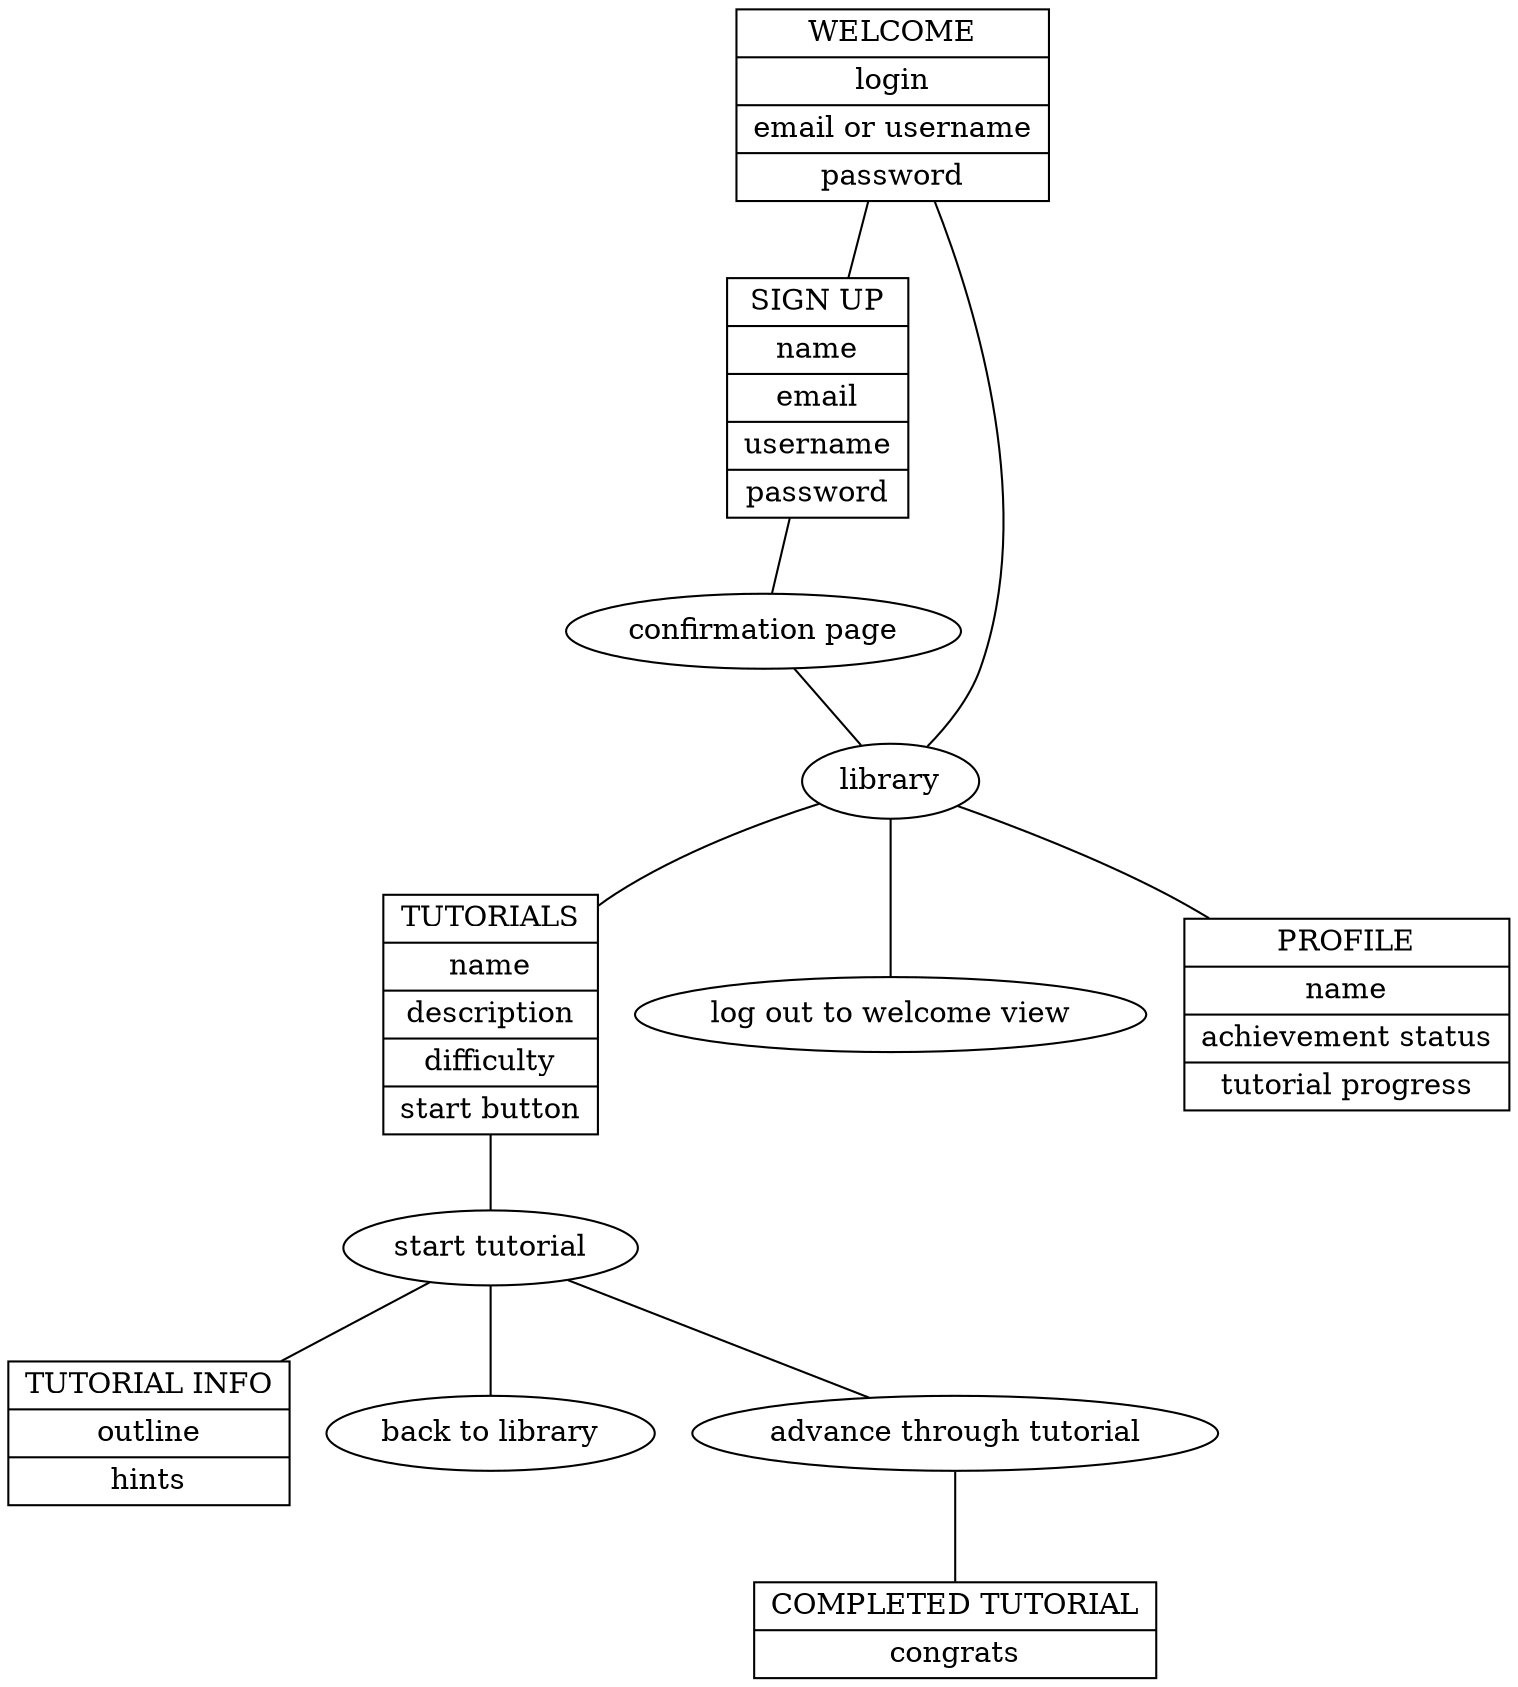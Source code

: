graph graphname {
  a [label="{<f0> WELCOME|<f1> login|<f2> email or username|<f3> password}" shape=record]
  d [label="{<f0> SIGN UP|<f1> name|<f2> email|<f3> username|<f4> password}" shape=record]
  e [label="confirmation page"]
  g [label="library"]
  i [label="{<f0> TUTORIALS|<f1> name|<f2> description|<f3> difficulty|<f4> start button}" shape=record]
  j [label="start tutorial"]
  k [label="{<f0> TUTORIAL INFO|<f1> outline|<f2> hints}" shape=record]
  l [label="back to library"]
  m [label="{<f0> COMPLETED TUTORIAL|<f1> congrats}" shape=record]
  o [label="log out to welcome view"]
  p [label="{<f0> PROFILE|<f1> name|<f2> achievement status|<f3> tutorial progress}" shape=record]
  q [label="advance through tutorial"]

  a -- d;
  a -- g;
  d -- e;
  e -- g;
  g -- p;
  g -- i;
  i -- j;

  j -- k;
  j -- l;
  j -- q -- m;


  g -- o;

}
